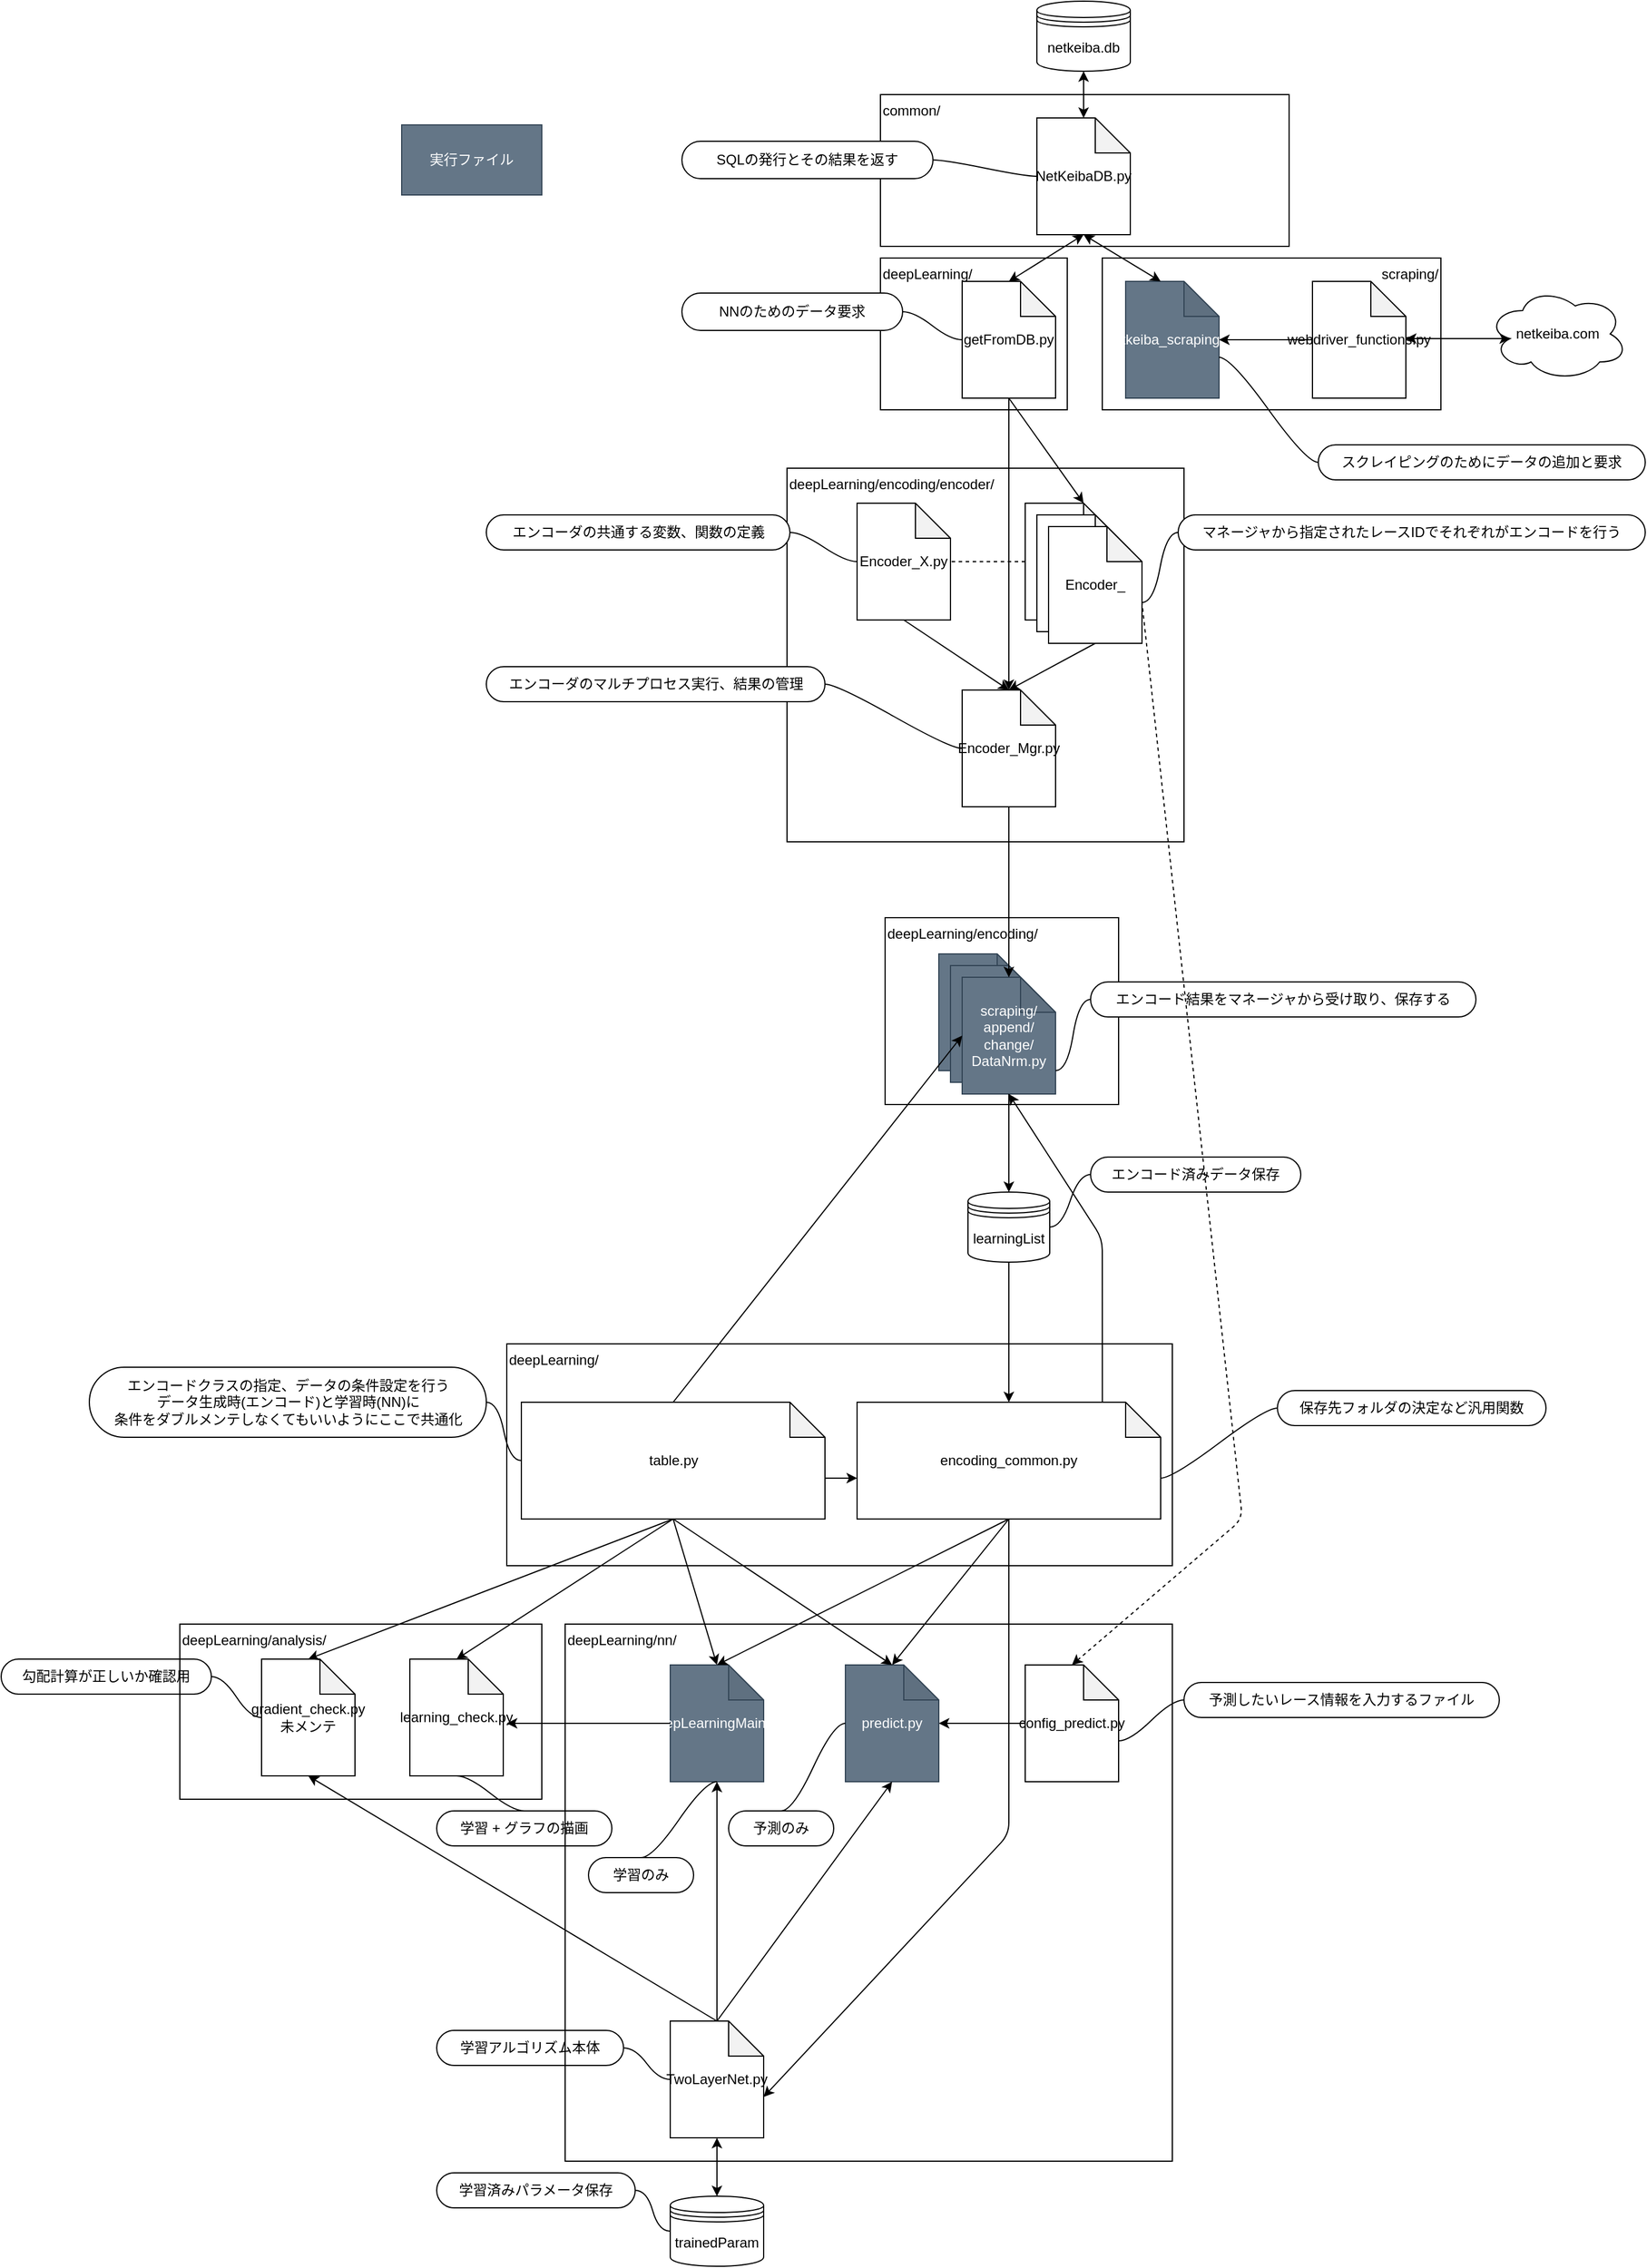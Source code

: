 <mxfile>
    <diagram id="3dEEndeTsuPl5Xb_rlMp" name="ページ1">
        <mxGraphModel dx="2814" dy="1580" grid="1" gridSize="10" guides="1" tooltips="1" connect="1" arrows="1" fold="1" page="1" pageScale="1" pageWidth="827" pageHeight="1169" math="0" shadow="0">
            <root>
                <mxCell id="0"/>
                <mxCell id="1" parent="0"/>
                <mxCell id="19" value="scraping/" style="rounded=0;whiteSpace=wrap;html=1;fillColor=none;align=right;verticalAlign=top;" vertex="1" parent="1">
                    <mxGeometry x="440" y="230" width="290" height="130" as="geometry"/>
                </mxCell>
                <mxCell id="85" value="deepLearning/nn/" style="rounded=0;whiteSpace=wrap;html=1;fillColor=none;align=left;verticalAlign=top;" vertex="1" parent="1">
                    <mxGeometry x="-20" y="1400" width="520" height="460" as="geometry"/>
                </mxCell>
                <mxCell id="75" value="deepLearning/" style="rounded=0;whiteSpace=wrap;html=1;fillColor=none;align=left;verticalAlign=top;" vertex="1" parent="1">
                    <mxGeometry x="-70" y="1160" width="570" height="190" as="geometry"/>
                </mxCell>
                <mxCell id="74" value="deepLearning/encoding/" style="rounded=0;whiteSpace=wrap;html=1;fillColor=none;align=left;verticalAlign=top;" vertex="1" parent="1">
                    <mxGeometry x="254" y="795" width="200" height="160" as="geometry"/>
                </mxCell>
                <mxCell id="73" value="deepLearning/encoding/encoder/" style="rounded=0;whiteSpace=wrap;html=1;fillColor=none;align=left;verticalAlign=top;" vertex="1" parent="1">
                    <mxGeometry x="170" y="410" width="340" height="320" as="geometry"/>
                </mxCell>
                <mxCell id="72" value="deepLearning/" style="rounded=0;whiteSpace=wrap;html=1;align=left;verticalAlign=top;fillColor=none;" vertex="1" parent="1">
                    <mxGeometry x="250" y="230" width="160" height="130" as="geometry"/>
                </mxCell>
                <mxCell id="2" value="netkeiba.db" style="shape=datastore;whiteSpace=wrap;html=1;" vertex="1" parent="1">
                    <mxGeometry x="384" y="10" width="80" height="60" as="geometry"/>
                </mxCell>
                <mxCell id="3" value="getFromDB.py" style="shape=note;whiteSpace=wrap;html=1;backgroundOutline=1;darkOpacity=0.05;" vertex="1" parent="1">
                    <mxGeometry x="320" y="250" width="80" height="100" as="geometry"/>
                </mxCell>
                <mxCell id="5" value="NetKeibaDB.py" style="shape=note;whiteSpace=wrap;html=1;backgroundOutline=1;darkOpacity=0.05;" vertex="1" parent="1">
                    <mxGeometry x="384" y="110" width="80" height="100" as="geometry"/>
                </mxCell>
                <mxCell id="7" value="" style="endArrow=classic;startArrow=classic;html=1;entryX=0.5;entryY=1;entryDx=0;entryDy=0;exitX=0.5;exitY=0;exitDx=0;exitDy=0;exitPerimeter=0;" edge="1" parent="1" source="5" target="2">
                    <mxGeometry width="50" height="50" relative="1" as="geometry">
                        <mxPoint x="330" y="260" as="sourcePoint"/>
                        <mxPoint x="380" y="210" as="targetPoint"/>
                    </mxGeometry>
                </mxCell>
                <mxCell id="8" value="" style="endArrow=classic;startArrow=classic;html=1;entryX=0.5;entryY=1;entryDx=0;entryDy=0;entryPerimeter=0;exitX=0.5;exitY=0;exitDx=0;exitDy=0;exitPerimeter=0;" edge="1" parent="1" source="3" target="5">
                    <mxGeometry width="50" height="50" relative="1" as="geometry">
                        <mxPoint x="280" y="330" as="sourcePoint"/>
                        <mxPoint x="330" y="280" as="targetPoint"/>
                    </mxGeometry>
                </mxCell>
                <mxCell id="10" value="" style="edgeStyle=entityRelationEdgeStyle;startArrow=none;endArrow=none;segment=10;curved=1;exitX=0;exitY=0.5;exitDx=0;exitDy=0;exitPerimeter=0;" edge="1" target="9" parent="1" source="5">
                    <mxGeometry relative="1" as="geometry">
                        <mxPoint x="280" y="140" as="sourcePoint"/>
                    </mxGeometry>
                </mxCell>
                <mxCell id="11" value="NNのためのデータ要求" style="whiteSpace=wrap;html=1;rounded=1;arcSize=50;align=center;verticalAlign=middle;strokeWidth=1;autosize=1;spacing=4;treeFolding=1;treeMoving=1;newEdgeStyle={&quot;edgeStyle&quot;:&quot;entityRelationEdgeStyle&quot;,&quot;startArrow&quot;:&quot;none&quot;,&quot;endArrow&quot;:&quot;none&quot;,&quot;segment&quot;:10,&quot;curved&quot;:1};" vertex="1" parent="1">
                    <mxGeometry x="80" y="260" width="189" height="32" as="geometry"/>
                </mxCell>
                <mxCell id="12" value="" style="edgeStyle=entityRelationEdgeStyle;startArrow=none;endArrow=none;segment=10;curved=1;exitX=0;exitY=0.5;exitDx=0;exitDy=0;exitPerimeter=0;" edge="1" target="11" parent="1" source="3">
                    <mxGeometry relative="1" as="geometry">
                        <mxPoint x="80" y="290" as="sourcePoint"/>
                    </mxGeometry>
                </mxCell>
                <mxCell id="13" value="netkeiba_scraping.py" style="shape=note;whiteSpace=wrap;html=1;backgroundOutline=1;darkOpacity=0.05;fillColor=#647687;strokeColor=#314354;fontColor=#ffffff;" vertex="1" parent="1">
                    <mxGeometry x="460" y="250" width="80" height="100" as="geometry"/>
                </mxCell>
                <mxCell id="14" value="" style="endArrow=classic;startArrow=classic;html=1;entryX=0.5;entryY=1;entryDx=0;entryDy=0;entryPerimeter=0;" edge="1" parent="1" target="5">
                    <mxGeometry width="50" height="50" relative="1" as="geometry">
                        <mxPoint x="490" y="250" as="sourcePoint"/>
                        <mxPoint x="540" y="200" as="targetPoint"/>
                    </mxGeometry>
                </mxCell>
                <mxCell id="16" value="" style="edgeStyle=entityRelationEdgeStyle;startArrow=none;endArrow=none;segment=10;curved=1;exitX=0;exitY=0;exitDx=80;exitDy=65;exitPerimeter=0;" edge="1" target="15" parent="1" source="13">
                    <mxGeometry relative="1" as="geometry">
                        <mxPoint x="460" y="230" as="sourcePoint"/>
                    </mxGeometry>
                </mxCell>
                <mxCell id="18" value="common/" style="rounded=0;whiteSpace=wrap;html=1;fillColor=none;align=left;verticalAlign=top;" vertex="1" parent="1">
                    <mxGeometry x="250" y="90" width="350" height="130" as="geometry"/>
                </mxCell>
                <mxCell id="9" value="SQLの発行とその結果を返す" style="whiteSpace=wrap;html=1;rounded=1;arcSize=50;align=center;verticalAlign=middle;strokeWidth=1;autosize=1;spacing=4;treeFolding=1;treeMoving=1;newEdgeStyle={&quot;edgeStyle&quot;:&quot;entityRelationEdgeStyle&quot;,&quot;startArrow&quot;:&quot;none&quot;,&quot;endArrow&quot;:&quot;none&quot;,&quot;segment&quot;:10,&quot;curved&quot;:1};" vertex="1" parent="1">
                    <mxGeometry x="80" y="130" width="215" height="32" as="geometry"/>
                </mxCell>
                <mxCell id="15" value="スクレイピングのためにデータの追加と要求" style="whiteSpace=wrap;html=1;rounded=1;arcSize=50;align=center;verticalAlign=middle;strokeWidth=1;autosize=1;spacing=4;treeFolding=1;treeMoving=1;newEdgeStyle={&quot;edgeStyle&quot;:&quot;entityRelationEdgeStyle&quot;,&quot;startArrow&quot;:&quot;none&quot;,&quot;endArrow&quot;:&quot;none&quot;,&quot;segment&quot;:10,&quot;curved&quot;:1};" vertex="1" parent="1">
                    <mxGeometry x="625" y="390" width="280" height="30" as="geometry"/>
                </mxCell>
                <mxCell id="23" value="" style="group" vertex="1" connectable="0" parent="1">
                    <mxGeometry x="374" y="440" width="100" height="120" as="geometry"/>
                </mxCell>
                <mxCell id="20" value="" style="shape=note;whiteSpace=wrap;html=1;backgroundOutline=1;darkOpacity=0.05;fillColor=default;" vertex="1" parent="23">
                    <mxGeometry width="80" height="100" as="geometry"/>
                </mxCell>
                <mxCell id="21" value="" style="shape=note;whiteSpace=wrap;html=1;backgroundOutline=1;darkOpacity=0.05;fillColor=default;" vertex="1" parent="23">
                    <mxGeometry x="10" y="10" width="80" height="100" as="geometry"/>
                </mxCell>
                <mxCell id="22" value="Encoder_" style="shape=note;whiteSpace=wrap;html=1;backgroundOutline=1;darkOpacity=0.05;fillColor=default;" vertex="1" parent="23">
                    <mxGeometry x="20" y="20" width="80" height="100" as="geometry"/>
                </mxCell>
                <mxCell id="24" value="" style="endArrow=none;startArrow=classic;html=1;entryX=0.5;entryY=1;entryDx=0;entryDy=0;entryPerimeter=0;exitX=0;exitY=0;exitDx=50;exitDy=0;exitPerimeter=0;startFill=1;endFill=0;" edge="1" parent="1" source="20" target="3">
                    <mxGeometry width="50" height="50" relative="1" as="geometry">
                        <mxPoint x="210" y="420" as="sourcePoint"/>
                        <mxPoint x="260" y="370" as="targetPoint"/>
                    </mxGeometry>
                </mxCell>
                <mxCell id="25" value="config_predict.py" style="shape=note;whiteSpace=wrap;html=1;backgroundOutline=1;darkOpacity=0.05;fillColor=default;" vertex="1" parent="1">
                    <mxGeometry x="374" y="1435" width="80" height="100" as="geometry"/>
                </mxCell>
                <mxCell id="27" value="deepLearningMain.py" style="shape=note;whiteSpace=wrap;html=1;backgroundOutline=1;darkOpacity=0.05;fillColor=#647687;fontColor=#ffffff;strokeColor=#314354;" vertex="1" parent="1">
                    <mxGeometry x="70" y="1435" width="80" height="100" as="geometry"/>
                </mxCell>
                <mxCell id="32" value="" style="group;" vertex="1" connectable="0" parent="1">
                    <mxGeometry x="300" y="826" width="100" height="120" as="geometry"/>
                </mxCell>
                <mxCell id="33" value="" style="shape=note;whiteSpace=wrap;html=1;backgroundOutline=1;darkOpacity=0.05;fillColor=#647687;fontColor=#ffffff;strokeColor=#314354;" vertex="1" parent="32">
                    <mxGeometry width="80" height="100" as="geometry"/>
                </mxCell>
                <mxCell id="34" value="" style="shape=note;whiteSpace=wrap;html=1;backgroundOutline=1;darkOpacity=0.05;fillColor=#647687;fontColor=#ffffff;strokeColor=#314354;" vertex="1" parent="32">
                    <mxGeometry x="10" y="10" width="80" height="100" as="geometry"/>
                </mxCell>
                <mxCell id="35" value="scraping/&lt;br&gt;append/&lt;br&gt;change/&lt;br&gt;DataNrm.py" style="shape=note;whiteSpace=wrap;html=1;backgroundOutline=1;darkOpacity=0.05;fillColor=#647687;fontColor=#ffffff;strokeColor=#314354;" vertex="1" parent="32">
                    <mxGeometry x="20" y="20" width="80" height="100" as="geometry"/>
                </mxCell>
                <mxCell id="37" value="" style="endArrow=none;startArrow=classic;html=1;entryX=0.5;entryY=1;entryDx=0;entryDy=0;entryPerimeter=0;exitX=0.5;exitY=0;exitDx=0;exitDy=0;exitPerimeter=0;endFill=0;" edge="1" parent="1" source="35" target="39">
                    <mxGeometry width="50" height="50" relative="1" as="geometry">
                        <mxPoint x="366" y="776" as="sourcePoint"/>
                        <mxPoint x="380" y="636" as="targetPoint"/>
                    </mxGeometry>
                </mxCell>
                <mxCell id="38" value="Encoder_X.py" style="shape=note;whiteSpace=wrap;html=1;backgroundOutline=1;darkOpacity=0.05;fillColor=default;" vertex="1" parent="1">
                    <mxGeometry x="230" y="440" width="80" height="100" as="geometry"/>
                </mxCell>
                <mxCell id="39" value="Encoder_Mgr.py" style="shape=note;whiteSpace=wrap;html=1;backgroundOutline=1;darkOpacity=0.05;fillColor=default;" vertex="1" parent="1">
                    <mxGeometry x="320" y="600" width="80" height="100" as="geometry"/>
                </mxCell>
                <mxCell id="40" value="" style="endArrow=none;dashed=1;html=1;exitX=0;exitY=0.5;exitDx=0;exitDy=0;exitPerimeter=0;" edge="1" parent="1" source="20" target="38">
                    <mxGeometry width="50" height="50" relative="1" as="geometry">
                        <mxPoint x="260" y="676" as="sourcePoint"/>
                        <mxPoint x="310" y="626" as="targetPoint"/>
                    </mxGeometry>
                </mxCell>
                <mxCell id="42" value="" style="endArrow=none;startArrow=classic;html=1;exitX=0.5;exitY=0;exitDx=0;exitDy=0;exitPerimeter=0;entryX=0.5;entryY=1;entryDx=0;entryDy=0;entryPerimeter=0;startFill=1;endFill=0;" edge="1" parent="1" source="39" target="22">
                    <mxGeometry width="50" height="50" relative="1" as="geometry">
                        <mxPoint x="260" y="856" as="sourcePoint"/>
                        <mxPoint x="380" y="826" as="targetPoint"/>
                    </mxGeometry>
                </mxCell>
                <mxCell id="43" value="エンコーダのマルチプロセス実行、結果の管理" style="whiteSpace=wrap;html=1;rounded=1;arcSize=50;align=center;verticalAlign=middle;strokeWidth=1;autosize=1;spacing=4;treeFolding=1;treeMoving=1;newEdgeStyle={&quot;edgeStyle&quot;:&quot;entityRelationEdgeStyle&quot;,&quot;startArrow&quot;:&quot;none&quot;,&quot;endArrow&quot;:&quot;none&quot;,&quot;segment&quot;:10,&quot;curved&quot;:1};fillColor=default;" vertex="1" parent="1">
                    <mxGeometry x="-87.5" y="580" width="290" height="30" as="geometry"/>
                </mxCell>
                <mxCell id="44" value="" style="edgeStyle=entityRelationEdgeStyle;startArrow=none;endArrow=none;segment=10;curved=1;exitX=0;exitY=0.5;exitDx=0;exitDy=0;exitPerimeter=0;" edge="1" target="43" parent="1" source="39">
                    <mxGeometry relative="1" as="geometry">
                        <mxPoint x="160" y="876" as="sourcePoint"/>
                    </mxGeometry>
                </mxCell>
                <mxCell id="45" value="エンコーダの共通する変数、関数の定義" style="whiteSpace=wrap;html=1;rounded=1;arcSize=50;align=center;verticalAlign=middle;strokeWidth=1;autosize=1;spacing=4;treeFolding=1;treeMoving=1;newEdgeStyle={&quot;edgeStyle&quot;:&quot;entityRelationEdgeStyle&quot;,&quot;startArrow&quot;:&quot;none&quot;,&quot;endArrow&quot;:&quot;none&quot;,&quot;segment&quot;:10,&quot;curved&quot;:1};fillColor=default;" vertex="1" parent="1">
                    <mxGeometry x="-87.5" y="450" width="260" height="30" as="geometry"/>
                </mxCell>
                <mxCell id="46" value="" style="edgeStyle=entityRelationEdgeStyle;startArrow=none;endArrow=none;segment=10;curved=1;exitX=0;exitY=0.5;exitDx=0;exitDy=0;exitPerimeter=0;" edge="1" target="45" parent="1" source="38">
                    <mxGeometry relative="1" as="geometry">
                        <mxPoint x="160" y="637" as="sourcePoint"/>
                    </mxGeometry>
                </mxCell>
                <mxCell id="47" value="マネージャから指定されたレースIDでそれぞれがエンコードを行う" style="whiteSpace=wrap;html=1;rounded=1;arcSize=50;align=center;verticalAlign=middle;strokeWidth=1;autosize=1;spacing=4;treeFolding=1;treeMoving=1;newEdgeStyle={&quot;edgeStyle&quot;:&quot;entityRelationEdgeStyle&quot;,&quot;startArrow&quot;:&quot;none&quot;,&quot;endArrow&quot;:&quot;none&quot;,&quot;segment&quot;:10,&quot;curved&quot;:1};fillColor=default;" vertex="1" parent="1">
                    <mxGeometry x="505" y="450" width="400" height="30" as="geometry"/>
                </mxCell>
                <mxCell id="48" value="" style="edgeStyle=entityRelationEdgeStyle;startArrow=none;endArrow=none;segment=10;curved=1;exitX=0;exitY=0;exitDx=80;exitDy=65;exitPerimeter=0;" edge="1" target="47" parent="1" source="22">
                    <mxGeometry relative="1" as="geometry">
                        <mxPoint x="80" y="746" as="sourcePoint"/>
                    </mxGeometry>
                </mxCell>
                <mxCell id="49" value="table.py" style="shape=note;whiteSpace=wrap;html=1;backgroundOutline=1;darkOpacity=0.05;fillColor=default;" vertex="1" parent="1">
                    <mxGeometry x="-57.5" y="1210" width="260" height="100" as="geometry"/>
                </mxCell>
                <mxCell id="54" value="" style="endArrow=classic;html=1;entryX=0;entryY=0.5;entryDx=0;entryDy=0;entryPerimeter=0;exitX=0.5;exitY=0;exitDx=0;exitDy=0;exitPerimeter=0;" edge="1" parent="1" source="49" target="35">
                    <mxGeometry width="50" height="50" relative="1" as="geometry">
                        <mxPoint x="610" y="866" as="sourcePoint"/>
                        <mxPoint x="660" y="816" as="targetPoint"/>
                    </mxGeometry>
                </mxCell>
                <mxCell id="55" value="エンコードクラスの指定、データの条件設定を行う&lt;br&gt;データ生成時(エンコード)と学習時(NN)に&lt;br&gt;条件をダブルメンテしなくてもいいようにここで共通化" style="whiteSpace=wrap;html=1;rounded=1;arcSize=50;align=center;verticalAlign=middle;strokeWidth=1;autosize=1;spacing=4;treeFolding=1;treeMoving=1;newEdgeStyle={&quot;edgeStyle&quot;:&quot;entityRelationEdgeStyle&quot;,&quot;startArrow&quot;:&quot;none&quot;,&quot;endArrow&quot;:&quot;none&quot;,&quot;segment&quot;:10,&quot;curved&quot;:1};fillColor=default;" vertex="1" parent="1">
                    <mxGeometry x="-427.5" y="1180" width="340" height="60" as="geometry"/>
                </mxCell>
                <mxCell id="56" value="" style="edgeStyle=entityRelationEdgeStyle;startArrow=none;endArrow=none;segment=10;curved=1;exitX=0;exitY=0.5;exitDx=0;exitDy=0;exitPerimeter=0;" edge="1" target="55" parent="1" source="49">
                    <mxGeometry relative="1" as="geometry">
                        <mxPoint x="200" y="1100" as="sourcePoint"/>
                    </mxGeometry>
                </mxCell>
                <mxCell id="57" value="エンコード結果をマネージャから受け取り、保存する" style="whiteSpace=wrap;html=1;rounded=1;arcSize=50;align=center;verticalAlign=middle;strokeWidth=1;autosize=1;spacing=4;treeFolding=1;treeMoving=1;newEdgeStyle={&quot;edgeStyle&quot;:&quot;entityRelationEdgeStyle&quot;,&quot;startArrow&quot;:&quot;none&quot;,&quot;endArrow&quot;:&quot;none&quot;,&quot;segment&quot;:10,&quot;curved&quot;:1};fillColor=default;" vertex="1" parent="1">
                    <mxGeometry x="430" y="850" width="330" height="30" as="geometry"/>
                </mxCell>
                <mxCell id="58" value="" style="edgeStyle=entityRelationEdgeStyle;startArrow=none;endArrow=none;segment=10;curved=1;entryX=0;entryY=0.5;entryDx=0;entryDy=0;" edge="1" target="57" parent="1">
                    <mxGeometry relative="1" as="geometry">
                        <mxPoint x="400" y="926" as="sourcePoint"/>
                        <mxPoint x="240" y="522" as="targetPoint"/>
                    </mxGeometry>
                </mxCell>
                <mxCell id="59" value="learningList" style="shape=datastore;whiteSpace=wrap;html=1;fillColor=default;" vertex="1" parent="1">
                    <mxGeometry x="325" y="1030" width="70" height="60" as="geometry"/>
                </mxCell>
                <mxCell id="60" value="" style="endArrow=classic;html=1;exitX=0.5;exitY=1;exitDx=0;exitDy=0;exitPerimeter=0;entryX=0.5;entryY=0;entryDx=0;entryDy=0;" edge="1" parent="1" source="35" target="59">
                    <mxGeometry width="50" height="50" relative="1" as="geometry">
                        <mxPoint x="610" y="1002" as="sourcePoint"/>
                        <mxPoint x="660" y="952" as="targetPoint"/>
                    </mxGeometry>
                </mxCell>
                <mxCell id="61" value="encoding_common.py" style="shape=note;whiteSpace=wrap;html=1;backgroundOutline=1;darkOpacity=0.05;fillColor=default;" vertex="1" parent="1">
                    <mxGeometry x="230" y="1210" width="260" height="100" as="geometry"/>
                </mxCell>
                <mxCell id="62" value="保存先フォルダの決定など汎用関数" style="whiteSpace=wrap;html=1;rounded=1;arcSize=50;align=center;verticalAlign=middle;strokeWidth=1;autosize=1;spacing=4;treeFolding=1;treeMoving=1;newEdgeStyle={&quot;edgeStyle&quot;:&quot;entityRelationEdgeStyle&quot;,&quot;startArrow&quot;:&quot;none&quot;,&quot;endArrow&quot;:&quot;none&quot;,&quot;segment&quot;:10,&quot;curved&quot;:1};fillColor=default;" vertex="1" parent="1">
                    <mxGeometry x="590" y="1200" width="230" height="30" as="geometry"/>
                </mxCell>
                <mxCell id="63" value="" style="edgeStyle=entityRelationEdgeStyle;startArrow=none;endArrow=none;segment=10;curved=1;exitX=0;exitY=0;exitDx=260;exitDy=65;exitPerimeter=0;" edge="1" target="62" parent="1" source="61">
                    <mxGeometry relative="1" as="geometry">
                        <mxPoint x="440" y="1430" as="sourcePoint"/>
                    </mxGeometry>
                </mxCell>
                <mxCell id="64" value="" style="endArrow=classic;startArrow=none;html=1;entryX=0.5;entryY=1;entryDx=0;entryDy=0;entryPerimeter=0;exitX=0.808;exitY=0;exitDx=0;exitDy=0;exitPerimeter=0;endFill=1;startFill=0;" edge="1" parent="1" source="61" target="35">
                    <mxGeometry width="50" height="50" relative="1" as="geometry">
                        <mxPoint x="540" y="1396" as="sourcePoint"/>
                        <mxPoint x="590" y="1346" as="targetPoint"/>
                        <Array as="points">
                            <mxPoint x="440" y="1070"/>
                        </Array>
                    </mxGeometry>
                </mxCell>
                <mxCell id="68" value="学習 + グラフの描画" style="whiteSpace=wrap;html=1;rounded=1;arcSize=50;align=center;verticalAlign=middle;strokeWidth=1;autosize=1;spacing=4;treeFolding=1;treeMoving=1;newEdgeStyle={&quot;edgeStyle&quot;:&quot;entityRelationEdgeStyle&quot;,&quot;startArrow&quot;:&quot;none&quot;,&quot;endArrow&quot;:&quot;none&quot;,&quot;segment&quot;:10,&quot;curved&quot;:1};fillColor=none;" vertex="1" parent="1">
                    <mxGeometry x="-130" y="1560" width="150" height="30" as="geometry"/>
                </mxCell>
                <mxCell id="69" value="" style="edgeStyle=entityRelationEdgeStyle;startArrow=none;endArrow=none;segment=10;curved=1;exitX=0.5;exitY=1;exitDx=0;exitDy=0;exitPerimeter=0;entryX=0.5;entryY=0;entryDx=0;entryDy=0;" edge="1" target="68" parent="1" source="29">
                    <mxGeometry relative="1" as="geometry">
                        <mxPoint x="-16" y="1398" as="sourcePoint"/>
                    </mxGeometry>
                </mxCell>
                <mxCell id="70" value="学習のみ" style="whiteSpace=wrap;html=1;rounded=1;arcSize=50;align=center;verticalAlign=middle;strokeWidth=1;autosize=1;spacing=4;treeFolding=1;treeMoving=1;newEdgeStyle={&quot;edgeStyle&quot;:&quot;entityRelationEdgeStyle&quot;,&quot;startArrow&quot;:&quot;none&quot;,&quot;endArrow&quot;:&quot;none&quot;,&quot;segment&quot;:10,&quot;curved&quot;:1};fillColor=none;" vertex="1" parent="1">
                    <mxGeometry y="1600" width="90" height="30" as="geometry"/>
                </mxCell>
                <mxCell id="71" value="" style="edgeStyle=entityRelationEdgeStyle;startArrow=none;endArrow=none;segment=10;curved=1;exitX=0.5;exitY=1;exitDx=0;exitDy=0;exitPerimeter=0;entryX=0.5;entryY=0;entryDx=0;entryDy=0;" edge="1" target="70" parent="1" source="27">
                    <mxGeometry relative="1" as="geometry">
                        <mxPoint x="-6" y="1640" as="sourcePoint"/>
                    </mxGeometry>
                </mxCell>
                <mxCell id="77" value="" style="endArrow=classic;html=1;entryX=0;entryY=0.65;entryDx=0;entryDy=0;entryPerimeter=0;exitX=0;exitY=0;exitDx=260;exitDy=65;exitPerimeter=0;" edge="1" parent="1" source="49" target="61">
                    <mxGeometry width="50" height="50" relative="1" as="geometry">
                        <mxPoint x="400" y="1060" as="sourcePoint"/>
                        <mxPoint x="170" y="860" as="targetPoint"/>
                    </mxGeometry>
                </mxCell>
                <mxCell id="78" value="predict.py" style="shape=note;whiteSpace=wrap;html=1;backgroundOutline=1;darkOpacity=0.05;fillColor=#647687;fontColor=#ffffff;strokeColor=#314354;" vertex="1" parent="1">
                    <mxGeometry x="220" y="1435" width="80" height="100" as="geometry"/>
                </mxCell>
                <mxCell id="66" value="deepLearning/analysis/" style="rounded=0;whiteSpace=wrap;html=1;fillColor=none;align=left;verticalAlign=top;" vertex="1" parent="1">
                    <mxGeometry x="-350" y="1400" width="310" height="150" as="geometry"/>
                </mxCell>
                <mxCell id="29" value="learning_check.py" style="shape=note;whiteSpace=wrap;html=1;backgroundOutline=1;darkOpacity=0.05;fillColor=default;" vertex="1" parent="1">
                    <mxGeometry x="-153" y="1430" width="80.0" height="100" as="geometry"/>
                </mxCell>
                <mxCell id="65" value="gradient_check.py&lt;br&gt;未メンテ" style="shape=note;whiteSpace=wrap;html=1;backgroundOutline=1;darkOpacity=0.05;fillColor=default;" vertex="1" parent="1">
                    <mxGeometry x="-280" y="1430" width="80.0" height="100" as="geometry"/>
                </mxCell>
                <mxCell id="80" value="" style="endArrow=classic;html=1;exitX=0.5;exitY=1;exitDx=0;exitDy=0;exitPerimeter=0;entryX=0.5;entryY=0;entryDx=0;entryDy=0;entryPerimeter=0;" edge="1" parent="1" source="49" target="78">
                    <mxGeometry width="50" height="50" relative="1" as="geometry">
                        <mxPoint x="-240" y="990" as="sourcePoint"/>
                        <mxPoint x="-190" y="940" as="targetPoint"/>
                    </mxGeometry>
                </mxCell>
                <mxCell id="82" value="" style="endArrow=classic;html=1;exitX=0.5;exitY=1;exitDx=0;exitDy=0;exitPerimeter=0;entryX=0.5;entryY=0;entryDx=0;entryDy=0;entryPerimeter=0;" edge="1" parent="1" source="49" target="27">
                    <mxGeometry width="50" height="50" relative="1" as="geometry">
                        <mxPoint x="-240" y="990" as="sourcePoint"/>
                        <mxPoint x="-190" y="940" as="targetPoint"/>
                    </mxGeometry>
                </mxCell>
                <mxCell id="83" value="" style="endArrow=classic;html=1;entryX=0.5;entryY=0;entryDx=0;entryDy=0;entryPerimeter=0;exitX=0.5;exitY=1;exitDx=0;exitDy=0;exitPerimeter=0;" edge="1" parent="1" source="49" target="29">
                    <mxGeometry width="50" height="50" relative="1" as="geometry">
                        <mxPoint x="-240" y="990" as="sourcePoint"/>
                        <mxPoint x="-190" y="940" as="targetPoint"/>
                    </mxGeometry>
                </mxCell>
                <mxCell id="84" value="" style="endArrow=classic;html=1;entryX=0.5;entryY=0;entryDx=0;entryDy=0;entryPerimeter=0;exitX=0.5;exitY=1;exitDx=0;exitDy=0;exitPerimeter=0;" edge="1" parent="1" source="49" target="65">
                    <mxGeometry width="50" height="50" relative="1" as="geometry">
                        <mxPoint x="-240" y="990" as="sourcePoint"/>
                        <mxPoint x="-190" y="940" as="targetPoint"/>
                    </mxGeometry>
                </mxCell>
                <mxCell id="87" value="" style="endArrow=classic;html=1;exitX=0;exitY=0.5;exitDx=0;exitDy=0;exitPerimeter=0;" edge="1" parent="1" source="25" target="78">
                    <mxGeometry width="50" height="50" relative="1" as="geometry">
                        <mxPoint x="260" y="1420" as="sourcePoint"/>
                        <mxPoint x="310" y="1370" as="targetPoint"/>
                    </mxGeometry>
                </mxCell>
                <mxCell id="89" value="" style="endArrow=none;html=1;entryX=0;entryY=0;entryDx=80;entryDy=65;entryPerimeter=0;exitX=0.5;exitY=0;exitDx=0;exitDy=0;exitPerimeter=0;startArrow=classic;startFill=1;endFill=0;dashed=1;" edge="1" parent="1" source="25" target="22">
                    <mxGeometry width="50" height="50" relative="1" as="geometry">
                        <mxPoint x="200" y="730" as="sourcePoint"/>
                        <mxPoint x="250" y="680" as="targetPoint"/>
                        <Array as="points">
                            <mxPoint x="560" y="1310"/>
                        </Array>
                    </mxGeometry>
                </mxCell>
                <mxCell id="90" value="" style="endArrow=classic;html=1;exitX=0.5;exitY=1;exitDx=0;exitDy=0;exitPerimeter=0;entryX=0.5;entryY=0;entryDx=0;entryDy=0;entryPerimeter=0;" edge="1" parent="1" source="61" target="78">
                    <mxGeometry width="50" height="50" relative="1" as="geometry">
                        <mxPoint x="-10" y="890" as="sourcePoint"/>
                        <mxPoint x="40" y="840" as="targetPoint"/>
                    </mxGeometry>
                </mxCell>
                <mxCell id="91" value="TwoLayerNet.py" style="shape=note;whiteSpace=wrap;html=1;backgroundOutline=1;darkOpacity=0.05;fillColor=none;" vertex="1" parent="1">
                    <mxGeometry x="70" y="1740" width="80" height="100" as="geometry"/>
                </mxCell>
                <mxCell id="93" value="" style="endArrow=classic;html=1;exitX=0.5;exitY=1;exitDx=0;exitDy=0;exitPerimeter=0;entryX=0;entryY=0;entryDx=80;entryDy=65;entryPerimeter=0;" edge="1" parent="1" source="61" target="91">
                    <mxGeometry width="50" height="50" relative="1" as="geometry">
                        <mxPoint x="-30" y="1050" as="sourcePoint"/>
                        <mxPoint x="10" y="930" as="targetPoint"/>
                        <Array as="points">
                            <mxPoint x="360" y="1580"/>
                        </Array>
                    </mxGeometry>
                </mxCell>
                <mxCell id="94" value="trainedParam" style="shape=datastore;whiteSpace=wrap;html=1;fillColor=none;" vertex="1" parent="1">
                    <mxGeometry x="70" y="1890" width="80" height="60" as="geometry"/>
                </mxCell>
                <mxCell id="96" value="" style="endArrow=classic;html=1;exitX=0.5;exitY=0;exitDx=0;exitDy=0;exitPerimeter=0;entryX=0.5;entryY=1;entryDx=0;entryDy=0;entryPerimeter=0;" edge="1" parent="1" source="91" target="65">
                    <mxGeometry width="50" height="50" relative="1" as="geometry">
                        <mxPoint x="-80" y="1808" as="sourcePoint"/>
                        <mxPoint x="-30" y="1758" as="targetPoint"/>
                    </mxGeometry>
                </mxCell>
                <mxCell id="97" value="" style="endArrow=classic;html=1;exitX=0.5;exitY=0;exitDx=0;exitDy=0;exitPerimeter=0;entryX=0.5;entryY=1;entryDx=0;entryDy=0;entryPerimeter=0;" edge="1" parent="1" source="91" target="27">
                    <mxGeometry width="50" height="50" relative="1" as="geometry">
                        <mxPoint x="-80" y="1808" as="sourcePoint"/>
                        <mxPoint x="-30" y="1758" as="targetPoint"/>
                    </mxGeometry>
                </mxCell>
                <mxCell id="98" value="" style="endArrow=classic;html=1;entryX=0.5;entryY=1;entryDx=0;entryDy=0;entryPerimeter=0;exitX=0.5;exitY=0;exitDx=0;exitDy=0;exitPerimeter=0;" edge="1" parent="1" source="91" target="78">
                    <mxGeometry width="50" height="50" relative="1" as="geometry">
                        <mxPoint x="-110" y="1658" as="sourcePoint"/>
                        <mxPoint x="-30" y="1758" as="targetPoint"/>
                    </mxGeometry>
                </mxCell>
                <mxCell id="99" value="" style="endArrow=classic;startArrow=classic;html=1;exitX=0.5;exitY=0;exitDx=0;exitDy=0;entryX=0.5;entryY=1;entryDx=0;entryDy=0;entryPerimeter=0;" edge="1" parent="1" source="94" target="91">
                    <mxGeometry width="50" height="50" relative="1" as="geometry">
                        <mxPoint x="-217.5" y="1808" as="sourcePoint"/>
                        <mxPoint x="-167.5" y="1758" as="targetPoint"/>
                    </mxGeometry>
                </mxCell>
                <mxCell id="101" value="" style="endArrow=classic;html=1;entryX=0.5;entryY=0;entryDx=0;entryDy=0;entryPerimeter=0;exitX=0.5;exitY=1;exitDx=0;exitDy=0;" edge="1" parent="1" source="59" target="61">
                    <mxGeometry width="50" height="50" relative="1" as="geometry">
                        <mxPoint x="-80" y="1140" as="sourcePoint"/>
                        <mxPoint x="-30" y="1090" as="targetPoint"/>
                    </mxGeometry>
                </mxCell>
                <mxCell id="102" value="" style="endArrow=classic;html=1;exitX=0.5;exitY=1;exitDx=0;exitDy=0;exitPerimeter=0;entryX=0.5;entryY=0;entryDx=0;entryDy=0;entryPerimeter=0;" edge="1" parent="1" source="61" target="27">
                    <mxGeometry width="50" height="50" relative="1" as="geometry">
                        <mxPoint x="90" y="1370" as="sourcePoint"/>
                        <mxPoint x="140" y="1320" as="targetPoint"/>
                    </mxGeometry>
                </mxCell>
                <mxCell id="103" value="" style="endArrow=classic;html=1;exitX=0;exitY=0.5;exitDx=0;exitDy=0;exitPerimeter=0;" edge="1" parent="1" source="27">
                    <mxGeometry width="50" height="50" relative="1" as="geometry">
                        <mxPoint x="40" y="1530" as="sourcePoint"/>
                        <mxPoint x="-70" y="1485" as="targetPoint"/>
                    </mxGeometry>
                </mxCell>
                <mxCell id="104" value="" style="endArrow=classic;html=1;exitX=0.5;exitY=1;exitDx=0;exitDy=0;exitPerimeter=0;entryX=0.5;entryY=0;entryDx=0;entryDy=0;entryPerimeter=0;" edge="1" parent="1" source="38" target="39">
                    <mxGeometry width="50" height="50" relative="1" as="geometry">
                        <mxPoint x="300" y="530" as="sourcePoint"/>
                        <mxPoint x="350" y="480" as="targetPoint"/>
                    </mxGeometry>
                </mxCell>
                <mxCell id="105" value="" style="endArrow=classic;html=1;exitX=0.5;exitY=1;exitDx=0;exitDy=0;exitPerimeter=0;entryX=0.5;entryY=0;entryDx=0;entryDy=0;entryPerimeter=0;" edge="1" parent="1" source="3" target="39">
                    <mxGeometry width="50" height="50" relative="1" as="geometry">
                        <mxPoint x="300" y="530" as="sourcePoint"/>
                        <mxPoint x="350" y="480" as="targetPoint"/>
                    </mxGeometry>
                </mxCell>
                <mxCell id="106" value="webdriver_functions.py" style="shape=note;whiteSpace=wrap;html=1;backgroundOutline=1;darkOpacity=0.05;fillColor=none;" vertex="1" parent="1">
                    <mxGeometry x="620" y="250" width="80" height="100" as="geometry"/>
                </mxCell>
                <mxCell id="107" value="" style="endArrow=classic;html=1;exitX=0;exitY=0.5;exitDx=0;exitDy=0;exitPerimeter=0;" edge="1" parent="1" source="106" target="13">
                    <mxGeometry width="50" height="50" relative="1" as="geometry">
                        <mxPoint x="590" y="370" as="sourcePoint"/>
                        <mxPoint x="640" y="320" as="targetPoint"/>
                    </mxGeometry>
                </mxCell>
                <mxCell id="108" value="netkeiba.com" style="ellipse;shape=cloud;whiteSpace=wrap;html=1;fillColor=none;" vertex="1" parent="1">
                    <mxGeometry x="770" y="255" width="120" height="80" as="geometry"/>
                </mxCell>
                <mxCell id="109" value="" style="endArrow=classic;startArrow=classic;html=1;entryX=0.16;entryY=0.55;entryDx=0;entryDy=0;entryPerimeter=0;exitX=1;exitY=0.49;exitDx=0;exitDy=0;exitPerimeter=0;" edge="1" parent="1" source="106" target="108">
                    <mxGeometry width="50" height="50" relative="1" as="geometry">
                        <mxPoint x="590" y="370" as="sourcePoint"/>
                        <mxPoint x="640" y="320" as="targetPoint"/>
                    </mxGeometry>
                </mxCell>
                <mxCell id="110" value="エンコード済みデータ保存" style="whiteSpace=wrap;html=1;rounded=1;arcSize=50;align=center;verticalAlign=middle;strokeWidth=1;autosize=1;spacing=4;treeFolding=1;treeMoving=1;newEdgeStyle={&quot;edgeStyle&quot;:&quot;entityRelationEdgeStyle&quot;,&quot;startArrow&quot;:&quot;none&quot;,&quot;endArrow&quot;:&quot;none&quot;,&quot;segment&quot;:10,&quot;curved&quot;:1};fillColor=none;" vertex="1" parent="1">
                    <mxGeometry x="430" y="1000" width="180" height="30" as="geometry"/>
                </mxCell>
                <mxCell id="111" value="" style="edgeStyle=entityRelationEdgeStyle;startArrow=none;endArrow=none;segment=10;curved=1;exitX=1;exitY=0.5;exitDx=0;exitDy=0;" edge="1" target="110" parent="1" source="59">
                    <mxGeometry relative="1" as="geometry">
                        <mxPoint x="588" y="1040" as="sourcePoint"/>
                    </mxGeometry>
                </mxCell>
                <mxCell id="112" value="学習済みパラメータ保存" style="whiteSpace=wrap;html=1;rounded=1;arcSize=50;align=center;verticalAlign=middle;strokeWidth=1;autosize=1;spacing=4;treeFolding=1;treeMoving=1;newEdgeStyle={&quot;edgeStyle&quot;:&quot;entityRelationEdgeStyle&quot;,&quot;startArrow&quot;:&quot;none&quot;,&quot;endArrow&quot;:&quot;none&quot;,&quot;segment&quot;:10,&quot;curved&quot;:1};fillColor=none;" vertex="1" parent="1">
                    <mxGeometry x="-130" y="1870" width="170" height="30" as="geometry"/>
                </mxCell>
                <mxCell id="113" value="" style="edgeStyle=entityRelationEdgeStyle;startArrow=none;endArrow=none;segment=10;curved=1;exitX=0;exitY=0.5;exitDx=0;exitDy=0;" edge="1" target="112" parent="1" source="94">
                    <mxGeometry relative="1" as="geometry">
                        <mxPoint x="-337.5" y="1870" as="sourcePoint"/>
                    </mxGeometry>
                </mxCell>
                <mxCell id="114" value="勾配計算が正しいか確認用" style="whiteSpace=wrap;html=1;rounded=1;arcSize=50;align=center;verticalAlign=middle;strokeWidth=1;autosize=1;spacing=4;treeFolding=1;treeMoving=1;newEdgeStyle={&quot;edgeStyle&quot;:&quot;entityRelationEdgeStyle&quot;,&quot;startArrow&quot;:&quot;none&quot;,&quot;endArrow&quot;:&quot;none&quot;,&quot;segment&quot;:10,&quot;curved&quot;:1};fillColor=none;" vertex="1" parent="1">
                    <mxGeometry x="-503" y="1430" width="180" height="30" as="geometry"/>
                </mxCell>
                <mxCell id="115" value="" style="edgeStyle=entityRelationEdgeStyle;startArrow=none;endArrow=none;segment=10;curved=1;exitX=0;exitY=0.5;exitDx=0;exitDy=0;exitPerimeter=0;" edge="1" target="114" parent="1" source="65">
                    <mxGeometry relative="1" as="geometry">
                        <mxPoint x="-510" y="1470" as="sourcePoint"/>
                    </mxGeometry>
                </mxCell>
                <mxCell id="116" value="予測したいレース情報を入力するファイル" style="whiteSpace=wrap;html=1;rounded=1;arcSize=50;align=center;verticalAlign=middle;strokeWidth=1;autosize=1;spacing=4;treeFolding=1;treeMoving=1;newEdgeStyle={&quot;edgeStyle&quot;:&quot;entityRelationEdgeStyle&quot;,&quot;startArrow&quot;:&quot;none&quot;,&quot;endArrow&quot;:&quot;none&quot;,&quot;segment&quot;:10,&quot;curved&quot;:1};fillColor=none;" vertex="1" parent="1">
                    <mxGeometry x="510" y="1450" width="270" height="30" as="geometry"/>
                </mxCell>
                <mxCell id="117" value="" style="edgeStyle=entityRelationEdgeStyle;startArrow=none;endArrow=none;segment=10;curved=1;exitX=0;exitY=0;exitDx=80;exitDy=65;exitPerimeter=0;" edge="1" target="116" parent="1" source="25">
                    <mxGeometry relative="1" as="geometry">
                        <mxPoint x="498" y="1505" as="sourcePoint"/>
                    </mxGeometry>
                </mxCell>
                <mxCell id="118" value="予測のみ" style="whiteSpace=wrap;html=1;rounded=1;arcSize=50;align=center;verticalAlign=middle;strokeWidth=1;autosize=1;spacing=4;treeFolding=1;treeMoving=1;newEdgeStyle={&quot;edgeStyle&quot;:&quot;entityRelationEdgeStyle&quot;,&quot;startArrow&quot;:&quot;none&quot;,&quot;endArrow&quot;:&quot;none&quot;,&quot;segment&quot;:10,&quot;curved&quot;:1};fillColor=none;" vertex="1" parent="1">
                    <mxGeometry x="120" y="1560" width="90" height="30" as="geometry"/>
                </mxCell>
                <mxCell id="119" value="" style="edgeStyle=entityRelationEdgeStyle;startArrow=none;endArrow=none;segment=10;curved=1;exitX=0;exitY=0.5;exitDx=0;exitDy=0;exitPerimeter=0;entryX=0.5;entryY=0;entryDx=0;entryDy=0;" edge="1" target="118" parent="1" source="78">
                    <mxGeometry relative="1" as="geometry">
                        <mxPoint x="478" y="1570" as="sourcePoint"/>
                    </mxGeometry>
                </mxCell>
                <mxCell id="120" value="学習アルゴリズム本体" style="whiteSpace=wrap;html=1;rounded=1;arcSize=50;align=center;verticalAlign=middle;strokeWidth=1;autosize=1;spacing=4;treeFolding=1;treeMoving=1;newEdgeStyle={&quot;edgeStyle&quot;:&quot;entityRelationEdgeStyle&quot;,&quot;startArrow&quot;:&quot;none&quot;,&quot;endArrow&quot;:&quot;none&quot;,&quot;segment&quot;:10,&quot;curved&quot;:1};fillColor=none;" vertex="1" parent="1">
                    <mxGeometry x="-130" y="1748" width="160" height="30" as="geometry"/>
                </mxCell>
                <mxCell id="121" value="" style="edgeStyle=entityRelationEdgeStyle;startArrow=none;endArrow=none;segment=10;curved=1;exitX=0;exitY=0.5;exitDx=0;exitDy=0;exitPerimeter=0;" edge="1" target="120" parent="1" source="91">
                    <mxGeometry relative="1" as="geometry">
                        <mxPoint x="-330.5" y="1800" as="sourcePoint"/>
                    </mxGeometry>
                </mxCell>
                <mxCell id="122" value="実行ファイル" style="rounded=0;whiteSpace=wrap;html=1;fillColor=#647687;fontColor=#ffffff;strokeColor=#314354;" vertex="1" parent="1">
                    <mxGeometry x="-160" y="116" width="120" height="60" as="geometry"/>
                </mxCell>
            </root>
        </mxGraphModel>
    </diagram>
</mxfile>